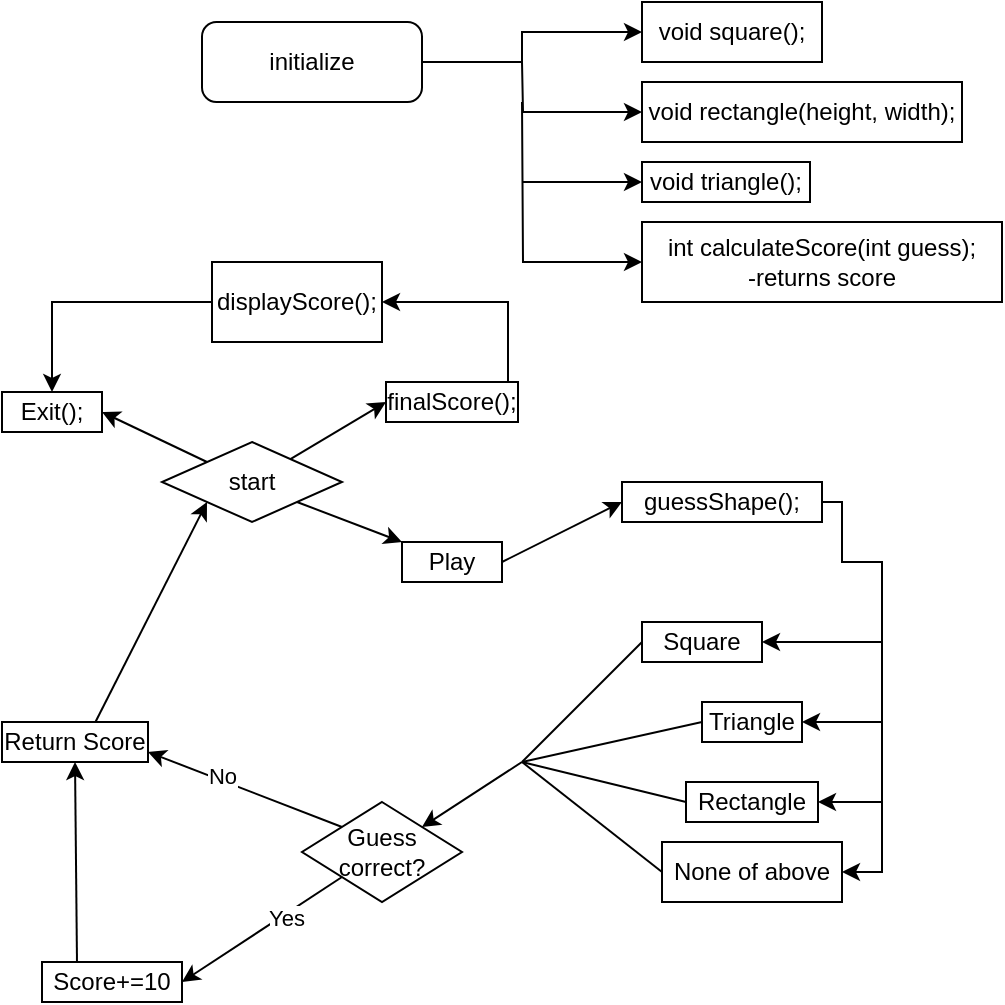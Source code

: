 <mxfile version="18.1.2" type="github">
  <diagram id="C5RBs43oDa-KdzZeNtuy" name="Page-1">
    <mxGraphModel dx="905" dy="679" grid="1" gridSize="10" guides="1" tooltips="1" connect="1" arrows="1" fold="1" page="1" pageScale="1" pageWidth="827" pageHeight="1169" math="0" shadow="0">
      <root>
        <mxCell id="WIyWlLk6GJQsqaUBKTNV-0" />
        <mxCell id="WIyWlLk6GJQsqaUBKTNV-1" parent="WIyWlLk6GJQsqaUBKTNV-0" />
        <mxCell id="WIyWlLk6GJQsqaUBKTNV-3" value="initialize" style="rounded=1;whiteSpace=wrap;html=1;fontSize=12;glass=0;strokeWidth=1;shadow=0;arcSize=18;" parent="WIyWlLk6GJQsqaUBKTNV-1" vertex="1">
          <mxGeometry x="130" y="20" width="110" height="40" as="geometry" />
        </mxCell>
        <mxCell id="p60gBMchG8G6uaJim4We-8" style="edgeStyle=orthogonalEdgeStyle;rounded=0;orthogonalLoop=1;jettySize=auto;html=1;endArrow=none;endFill=0;entryX=1;entryY=0.5;entryDx=0;entryDy=0;startArrow=classic;startFill=1;" parent="WIyWlLk6GJQsqaUBKTNV-1" source="p60gBMchG8G6uaJim4We-0" target="WIyWlLk6GJQsqaUBKTNV-3" edge="1">
          <mxGeometry relative="1" as="geometry">
            <mxPoint x="290" y="120" as="targetPoint" />
            <Array as="points">
              <mxPoint x="290" y="25" />
              <mxPoint x="290" y="40" />
            </Array>
          </mxGeometry>
        </mxCell>
        <mxCell id="p60gBMchG8G6uaJim4We-0" value="void square();" style="rounded=0;whiteSpace=wrap;html=1;" parent="WIyWlLk6GJQsqaUBKTNV-1" vertex="1">
          <mxGeometry x="350" y="10" width="90" height="30" as="geometry" />
        </mxCell>
        <mxCell id="p60gBMchG8G6uaJim4We-10" style="edgeStyle=orthogonalEdgeStyle;rounded=0;orthogonalLoop=1;jettySize=auto;html=1;startArrow=classic;startFill=1;endArrow=none;endFill=0;" parent="WIyWlLk6GJQsqaUBKTNV-1" source="p60gBMchG8G6uaJim4We-1" edge="1">
          <mxGeometry relative="1" as="geometry">
            <mxPoint x="290" y="100" as="targetPoint" />
          </mxGeometry>
        </mxCell>
        <mxCell id="p60gBMchG8G6uaJim4We-1" value="void triangle();" style="rounded=0;whiteSpace=wrap;html=1;" parent="WIyWlLk6GJQsqaUBKTNV-1" vertex="1">
          <mxGeometry x="350" y="90" width="84" height="20" as="geometry" />
        </mxCell>
        <mxCell id="p60gBMchG8G6uaJim4We-9" style="edgeStyle=orthogonalEdgeStyle;rounded=0;orthogonalLoop=1;jettySize=auto;html=1;endArrow=none;endFill=0;startArrow=classic;startFill=1;" parent="WIyWlLk6GJQsqaUBKTNV-1" source="p60gBMchG8G6uaJim4We-2" edge="1">
          <mxGeometry relative="1" as="geometry">
            <mxPoint x="290" y="40" as="targetPoint" />
          </mxGeometry>
        </mxCell>
        <mxCell id="p60gBMchG8G6uaJim4We-2" value="void rectangle(height, width);" style="rounded=0;whiteSpace=wrap;html=1;" parent="WIyWlLk6GJQsqaUBKTNV-1" vertex="1">
          <mxGeometry x="350" y="50" width="160" height="30" as="geometry" />
        </mxCell>
        <mxCell id="p60gBMchG8G6uaJim4We-11" style="edgeStyle=orthogonalEdgeStyle;rounded=0;orthogonalLoop=1;jettySize=auto;html=1;exitX=0;exitY=0.5;exitDx=0;exitDy=0;endArrow=none;endFill=0;startArrow=classic;startFill=1;" parent="WIyWlLk6GJQsqaUBKTNV-1" source="p60gBMchG8G6uaJim4We-3" edge="1">
          <mxGeometry relative="1" as="geometry">
            <mxPoint x="290" y="60" as="targetPoint" />
          </mxGeometry>
        </mxCell>
        <mxCell id="p60gBMchG8G6uaJim4We-3" value="int calculateScore(int guess);&lt;br&gt;-returns score" style="rounded=0;whiteSpace=wrap;html=1;" parent="WIyWlLk6GJQsqaUBKTNV-1" vertex="1">
          <mxGeometry x="350" y="120" width="180" height="40" as="geometry" />
        </mxCell>
        <mxCell id="p60gBMchG8G6uaJim4We-13" value="Exit();" style="rounded=0;whiteSpace=wrap;html=1;" parent="WIyWlLk6GJQsqaUBKTNV-1" vertex="1">
          <mxGeometry x="30" y="205" width="50" height="20" as="geometry" />
        </mxCell>
        <mxCell id="0ReoWKoJZLf0kFrPLhCf-0" style="rounded=0;orthogonalLoop=1;jettySize=auto;html=1;exitX=1;exitY=0.5;exitDx=0;exitDy=0;entryX=0;entryY=0.5;entryDx=0;entryDy=0;" edge="1" parent="WIyWlLk6GJQsqaUBKTNV-1" source="p60gBMchG8G6uaJim4We-14" target="p60gBMchG8G6uaJim4We-20">
          <mxGeometry relative="1" as="geometry" />
        </mxCell>
        <mxCell id="p60gBMchG8G6uaJim4We-14" value="Play" style="rounded=0;whiteSpace=wrap;html=1;" parent="WIyWlLk6GJQsqaUBKTNV-1" vertex="1">
          <mxGeometry x="230" y="280" width="50" height="20" as="geometry" />
        </mxCell>
        <mxCell id="p60gBMchG8G6uaJim4We-22" value="" style="edgeStyle=orthogonalEdgeStyle;rounded=0;orthogonalLoop=1;jettySize=auto;html=1;startArrow=none;startFill=0;endArrow=classic;endFill=1;" parent="WIyWlLk6GJQsqaUBKTNV-1" source="p60gBMchG8G6uaJim4We-15" target="p60gBMchG8G6uaJim4We-21" edge="1">
          <mxGeometry relative="1" as="geometry">
            <Array as="points">
              <mxPoint x="283" y="160" />
            </Array>
          </mxGeometry>
        </mxCell>
        <mxCell id="p60gBMchG8G6uaJim4We-15" value="finalScore();" style="rounded=0;whiteSpace=wrap;html=1;" parent="WIyWlLk6GJQsqaUBKTNV-1" vertex="1">
          <mxGeometry x="222" y="200" width="66" height="20" as="geometry" />
        </mxCell>
        <mxCell id="p60gBMchG8G6uaJim4We-16" value="" style="endArrow=classic;html=1;rounded=0;entryX=0;entryY=0.5;entryDx=0;entryDy=0;" parent="WIyWlLk6GJQsqaUBKTNV-1" source="p60gBMchG8G6uaJim4We-76" target="p60gBMchG8G6uaJim4We-15" edge="1">
          <mxGeometry width="50" height="50" relative="1" as="geometry">
            <mxPoint x="200" y="215" as="sourcePoint" />
            <mxPoint x="250" y="160" as="targetPoint" />
          </mxGeometry>
        </mxCell>
        <mxCell id="p60gBMchG8G6uaJim4We-92" style="rounded=0;orthogonalLoop=1;jettySize=auto;html=1;exitX=1;exitY=0.5;exitDx=0;exitDy=0;entryX=1;entryY=0.5;entryDx=0;entryDy=0;startArrow=none;startFill=0;endArrow=classic;endFill=1;edgeStyle=orthogonalEdgeStyle;" parent="WIyWlLk6GJQsqaUBKTNV-1" source="p60gBMchG8G6uaJim4We-20" target="p60gBMchG8G6uaJim4We-25" edge="1">
          <mxGeometry relative="1" as="geometry">
            <Array as="points">
              <mxPoint x="450" y="260" />
              <mxPoint x="450" y="290" />
              <mxPoint x="470" y="290" />
              <mxPoint x="470" y="330" />
            </Array>
          </mxGeometry>
        </mxCell>
        <mxCell id="p60gBMchG8G6uaJim4We-95" style="edgeStyle=orthogonalEdgeStyle;rounded=0;orthogonalLoop=1;jettySize=auto;html=1;exitX=1;exitY=0.5;exitDx=0;exitDy=0;entryX=1;entryY=0.5;entryDx=0;entryDy=0;startArrow=none;startFill=0;endArrow=classic;endFill=1;elbow=vertical;" parent="WIyWlLk6GJQsqaUBKTNV-1" source="p60gBMchG8G6uaJim4We-20" target="p60gBMchG8G6uaJim4We-28" edge="1">
          <mxGeometry relative="1" as="geometry">
            <Array as="points">
              <mxPoint x="450" y="260" />
              <mxPoint x="450" y="290" />
              <mxPoint x="470" y="290" />
              <mxPoint x="470" y="445" />
            </Array>
          </mxGeometry>
        </mxCell>
        <mxCell id="p60gBMchG8G6uaJim4We-100" style="edgeStyle=orthogonalEdgeStyle;rounded=0;orthogonalLoop=1;jettySize=auto;html=1;exitX=1;exitY=0.5;exitDx=0;exitDy=0;entryX=1;entryY=0.5;entryDx=0;entryDy=0;startArrow=none;startFill=0;endArrow=classic;endFill=1;" parent="WIyWlLk6GJQsqaUBKTNV-1" source="p60gBMchG8G6uaJim4We-20" target="p60gBMchG8G6uaJim4We-26" edge="1">
          <mxGeometry relative="1" as="geometry">
            <Array as="points">
              <mxPoint x="450" y="260" />
              <mxPoint x="450" y="290" />
              <mxPoint x="470" y="290" />
              <mxPoint x="470" y="370" />
            </Array>
          </mxGeometry>
        </mxCell>
        <mxCell id="p60gBMchG8G6uaJim4We-101" style="edgeStyle=orthogonalEdgeStyle;rounded=0;orthogonalLoop=1;jettySize=auto;html=1;exitX=1;exitY=0.5;exitDx=0;exitDy=0;entryX=1;entryY=0.5;entryDx=0;entryDy=0;startArrow=none;startFill=0;endArrow=classic;endFill=1;" parent="WIyWlLk6GJQsqaUBKTNV-1" source="p60gBMchG8G6uaJim4We-20" target="p60gBMchG8G6uaJim4We-27" edge="1">
          <mxGeometry relative="1" as="geometry">
            <Array as="points">
              <mxPoint x="450" y="260" />
              <mxPoint x="450" y="290" />
              <mxPoint x="470" y="290" />
              <mxPoint x="470" y="410" />
            </Array>
          </mxGeometry>
        </mxCell>
        <mxCell id="p60gBMchG8G6uaJim4We-20" value="guessShape();" style="rounded=0;whiteSpace=wrap;html=1;" parent="WIyWlLk6GJQsqaUBKTNV-1" vertex="1">
          <mxGeometry x="340" y="250" width="100" height="20" as="geometry" />
        </mxCell>
        <mxCell id="p60gBMchG8G6uaJim4We-24" style="edgeStyle=orthogonalEdgeStyle;rounded=0;orthogonalLoop=1;jettySize=auto;html=1;entryX=0.5;entryY=0;entryDx=0;entryDy=0;startArrow=none;startFill=0;endArrow=classic;endFill=1;" parent="WIyWlLk6GJQsqaUBKTNV-1" source="p60gBMchG8G6uaJim4We-21" target="p60gBMchG8G6uaJim4We-13" edge="1">
          <mxGeometry relative="1" as="geometry" />
        </mxCell>
        <mxCell id="p60gBMchG8G6uaJim4We-21" value="displayScore();" style="rounded=0;whiteSpace=wrap;html=1;" parent="WIyWlLk6GJQsqaUBKTNV-1" vertex="1">
          <mxGeometry x="135" y="140" width="85" height="40" as="geometry" />
        </mxCell>
        <mxCell id="0ReoWKoJZLf0kFrPLhCf-10" style="edgeStyle=none;rounded=0;jumpSize=0;orthogonalLoop=1;jettySize=auto;html=1;exitX=0;exitY=0.5;exitDx=0;exitDy=0;startArrow=none;startFill=0;endArrow=none;endFill=0;" edge="1" parent="WIyWlLk6GJQsqaUBKTNV-1" source="p60gBMchG8G6uaJim4We-25">
          <mxGeometry relative="1" as="geometry">
            <mxPoint x="290" y="390" as="targetPoint" />
          </mxGeometry>
        </mxCell>
        <mxCell id="p60gBMchG8G6uaJim4We-25" value="Square" style="rounded=0;whiteSpace=wrap;html=1;" parent="WIyWlLk6GJQsqaUBKTNV-1" vertex="1">
          <mxGeometry x="350" y="320" width="60" height="20" as="geometry" />
        </mxCell>
        <mxCell id="0ReoWKoJZLf0kFrPLhCf-11" style="edgeStyle=none;rounded=0;jumpSize=0;orthogonalLoop=1;jettySize=auto;html=1;exitX=0;exitY=0.5;exitDx=0;exitDy=0;startArrow=none;startFill=0;endArrow=none;endFill=0;" edge="1" parent="WIyWlLk6GJQsqaUBKTNV-1" source="p60gBMchG8G6uaJim4We-26">
          <mxGeometry relative="1" as="geometry">
            <mxPoint x="290.0" y="390.0" as="targetPoint" />
          </mxGeometry>
        </mxCell>
        <mxCell id="p60gBMchG8G6uaJim4We-26" value="Triangle" style="rounded=0;whiteSpace=wrap;html=1;" parent="WIyWlLk6GJQsqaUBKTNV-1" vertex="1">
          <mxGeometry x="380" y="360" width="50" height="20" as="geometry" />
        </mxCell>
        <mxCell id="0ReoWKoJZLf0kFrPLhCf-14" style="edgeStyle=none;rounded=0;jumpSize=0;orthogonalLoop=1;jettySize=auto;html=1;exitX=0;exitY=0.5;exitDx=0;exitDy=0;startArrow=none;startFill=0;endArrow=none;endFill=0;" edge="1" parent="WIyWlLk6GJQsqaUBKTNV-1" source="p60gBMchG8G6uaJim4We-28">
          <mxGeometry relative="1" as="geometry">
            <mxPoint x="290.0" y="390.0" as="targetPoint" />
          </mxGeometry>
        </mxCell>
        <mxCell id="p60gBMchG8G6uaJim4We-28" value="None of above" style="rounded=0;whiteSpace=wrap;html=1;" parent="WIyWlLk6GJQsqaUBKTNV-1" vertex="1">
          <mxGeometry x="360" y="430" width="90" height="30" as="geometry" />
        </mxCell>
        <mxCell id="p60gBMchG8G6uaJim4We-67" style="rounded=0;orthogonalLoop=1;jettySize=auto;html=1;startArrow=none;startFill=0;endArrow=classic;endFill=1;exitX=0;exitY=0;exitDx=0;exitDy=0;entryX=1;entryY=0.75;entryDx=0;entryDy=0;" parent="WIyWlLk6GJQsqaUBKTNV-1" source="p60gBMchG8G6uaJim4We-34" target="p60gBMchG8G6uaJim4We-44" edge="1">
          <mxGeometry relative="1" as="geometry">
            <mxPoint x="180" y="460" as="sourcePoint" />
          </mxGeometry>
        </mxCell>
        <mxCell id="p60gBMchG8G6uaJim4We-75" value="No" style="edgeLabel;html=1;align=center;verticalAlign=middle;resizable=0;points=[];" parent="p60gBMchG8G6uaJim4We-67" vertex="1" connectable="0">
          <mxGeometry x="0.256" y="-2" relative="1" as="geometry">
            <mxPoint as="offset" />
          </mxGeometry>
        </mxCell>
        <mxCell id="p60gBMchG8G6uaJim4We-80" style="edgeStyle=none;rounded=0;orthogonalLoop=1;jettySize=auto;html=1;exitX=0;exitY=1;exitDx=0;exitDy=0;entryX=1;entryY=0.5;entryDx=0;entryDy=0;startArrow=none;startFill=0;endArrow=classic;endFill=1;" parent="WIyWlLk6GJQsqaUBKTNV-1" source="p60gBMchG8G6uaJim4We-34" target="p60gBMchG8G6uaJim4We-45" edge="1">
          <mxGeometry relative="1" as="geometry" />
        </mxCell>
        <mxCell id="p60gBMchG8G6uaJim4We-81" value="Yes" style="edgeLabel;html=1;align=center;verticalAlign=middle;resizable=0;points=[];" parent="p60gBMchG8G6uaJim4We-80" vertex="1" connectable="0">
          <mxGeometry x="-0.268" y="1" relative="1" as="geometry">
            <mxPoint as="offset" />
          </mxGeometry>
        </mxCell>
        <mxCell id="0ReoWKoJZLf0kFrPLhCf-8" style="edgeStyle=none;rounded=0;orthogonalLoop=1;jettySize=auto;html=1;exitX=1;exitY=0;exitDx=0;exitDy=0;endArrow=none;endFill=0;startArrow=classic;startFill=1;" edge="1" parent="WIyWlLk6GJQsqaUBKTNV-1" source="p60gBMchG8G6uaJim4We-34">
          <mxGeometry relative="1" as="geometry">
            <mxPoint x="290" y="390" as="targetPoint" />
            <Array as="points" />
          </mxGeometry>
        </mxCell>
        <mxCell id="p60gBMchG8G6uaJim4We-34" value="Guess correct?" style="rhombus;whiteSpace=wrap;html=1;" parent="WIyWlLk6GJQsqaUBKTNV-1" vertex="1">
          <mxGeometry x="180" y="410" width="80" height="50" as="geometry" />
        </mxCell>
        <mxCell id="p60gBMchG8G6uaJim4We-79" style="rounded=0;orthogonalLoop=1;jettySize=auto;html=1;exitX=0.634;exitY=0.045;exitDx=0;exitDy=0;entryX=0;entryY=1;entryDx=0;entryDy=0;startArrow=none;startFill=0;endArrow=classic;endFill=1;exitPerimeter=0;" parent="WIyWlLk6GJQsqaUBKTNV-1" source="p60gBMchG8G6uaJim4We-44" target="p60gBMchG8G6uaJim4We-76" edge="1">
          <mxGeometry relative="1" as="geometry" />
        </mxCell>
        <mxCell id="p60gBMchG8G6uaJim4We-44" value="Return Score" style="rounded=0;whiteSpace=wrap;html=1;" parent="WIyWlLk6GJQsqaUBKTNV-1" vertex="1">
          <mxGeometry x="30" y="370" width="73" height="20" as="geometry" />
        </mxCell>
        <mxCell id="p60gBMchG8G6uaJim4We-82" style="edgeStyle=none;rounded=0;orthogonalLoop=1;jettySize=auto;html=1;exitX=0.25;exitY=0;exitDx=0;exitDy=0;entryX=0.5;entryY=1;entryDx=0;entryDy=0;startArrow=none;startFill=0;endArrow=classic;endFill=1;" parent="WIyWlLk6GJQsqaUBKTNV-1" source="p60gBMchG8G6uaJim4We-45" target="p60gBMchG8G6uaJim4We-44" edge="1">
          <mxGeometry relative="1" as="geometry" />
        </mxCell>
        <mxCell id="p60gBMchG8G6uaJim4We-45" value="Score+=10" style="rounded=0;whiteSpace=wrap;html=1;" parent="WIyWlLk6GJQsqaUBKTNV-1" vertex="1">
          <mxGeometry x="50" y="490" width="70" height="20" as="geometry" />
        </mxCell>
        <mxCell id="0ReoWKoJZLf0kFrPLhCf-12" style="edgeStyle=none;rounded=0;jumpSize=0;orthogonalLoop=1;jettySize=auto;html=1;exitX=0;exitY=0.5;exitDx=0;exitDy=0;startArrow=none;startFill=0;endArrow=none;endFill=0;" edge="1" parent="WIyWlLk6GJQsqaUBKTNV-1" source="p60gBMchG8G6uaJim4We-27">
          <mxGeometry relative="1" as="geometry">
            <mxPoint x="290.0" y="390.0" as="targetPoint" />
          </mxGeometry>
        </mxCell>
        <mxCell id="p60gBMchG8G6uaJim4We-27" value="Rectangle" style="rounded=0;whiteSpace=wrap;html=1;" parent="WIyWlLk6GJQsqaUBKTNV-1" vertex="1">
          <mxGeometry x="372" y="400" width="66" height="20" as="geometry" />
        </mxCell>
        <mxCell id="p60gBMchG8G6uaJim4We-77" style="rounded=0;orthogonalLoop=1;jettySize=auto;html=1;exitX=1;exitY=1;exitDx=0;exitDy=0;entryX=0;entryY=0;entryDx=0;entryDy=0;startArrow=none;startFill=0;endArrow=classic;endFill=1;" parent="WIyWlLk6GJQsqaUBKTNV-1" source="p60gBMchG8G6uaJim4We-76" target="p60gBMchG8G6uaJim4We-14" edge="1">
          <mxGeometry relative="1" as="geometry" />
        </mxCell>
        <mxCell id="0ReoWKoJZLf0kFrPLhCf-15" style="edgeStyle=none;rounded=0;jumpSize=0;orthogonalLoop=1;jettySize=auto;html=1;exitX=0;exitY=0;exitDx=0;exitDy=0;entryX=1;entryY=0.5;entryDx=0;entryDy=0;startArrow=none;startFill=0;endArrow=classic;endFill=1;" edge="1" parent="WIyWlLk6GJQsqaUBKTNV-1" source="p60gBMchG8G6uaJim4We-76" target="p60gBMchG8G6uaJim4We-13">
          <mxGeometry relative="1" as="geometry" />
        </mxCell>
        <mxCell id="p60gBMchG8G6uaJim4We-76" value="start" style="rhombus;whiteSpace=wrap;html=1;" parent="WIyWlLk6GJQsqaUBKTNV-1" vertex="1">
          <mxGeometry x="110" y="230" width="90" height="40" as="geometry" />
        </mxCell>
      </root>
    </mxGraphModel>
  </diagram>
</mxfile>
